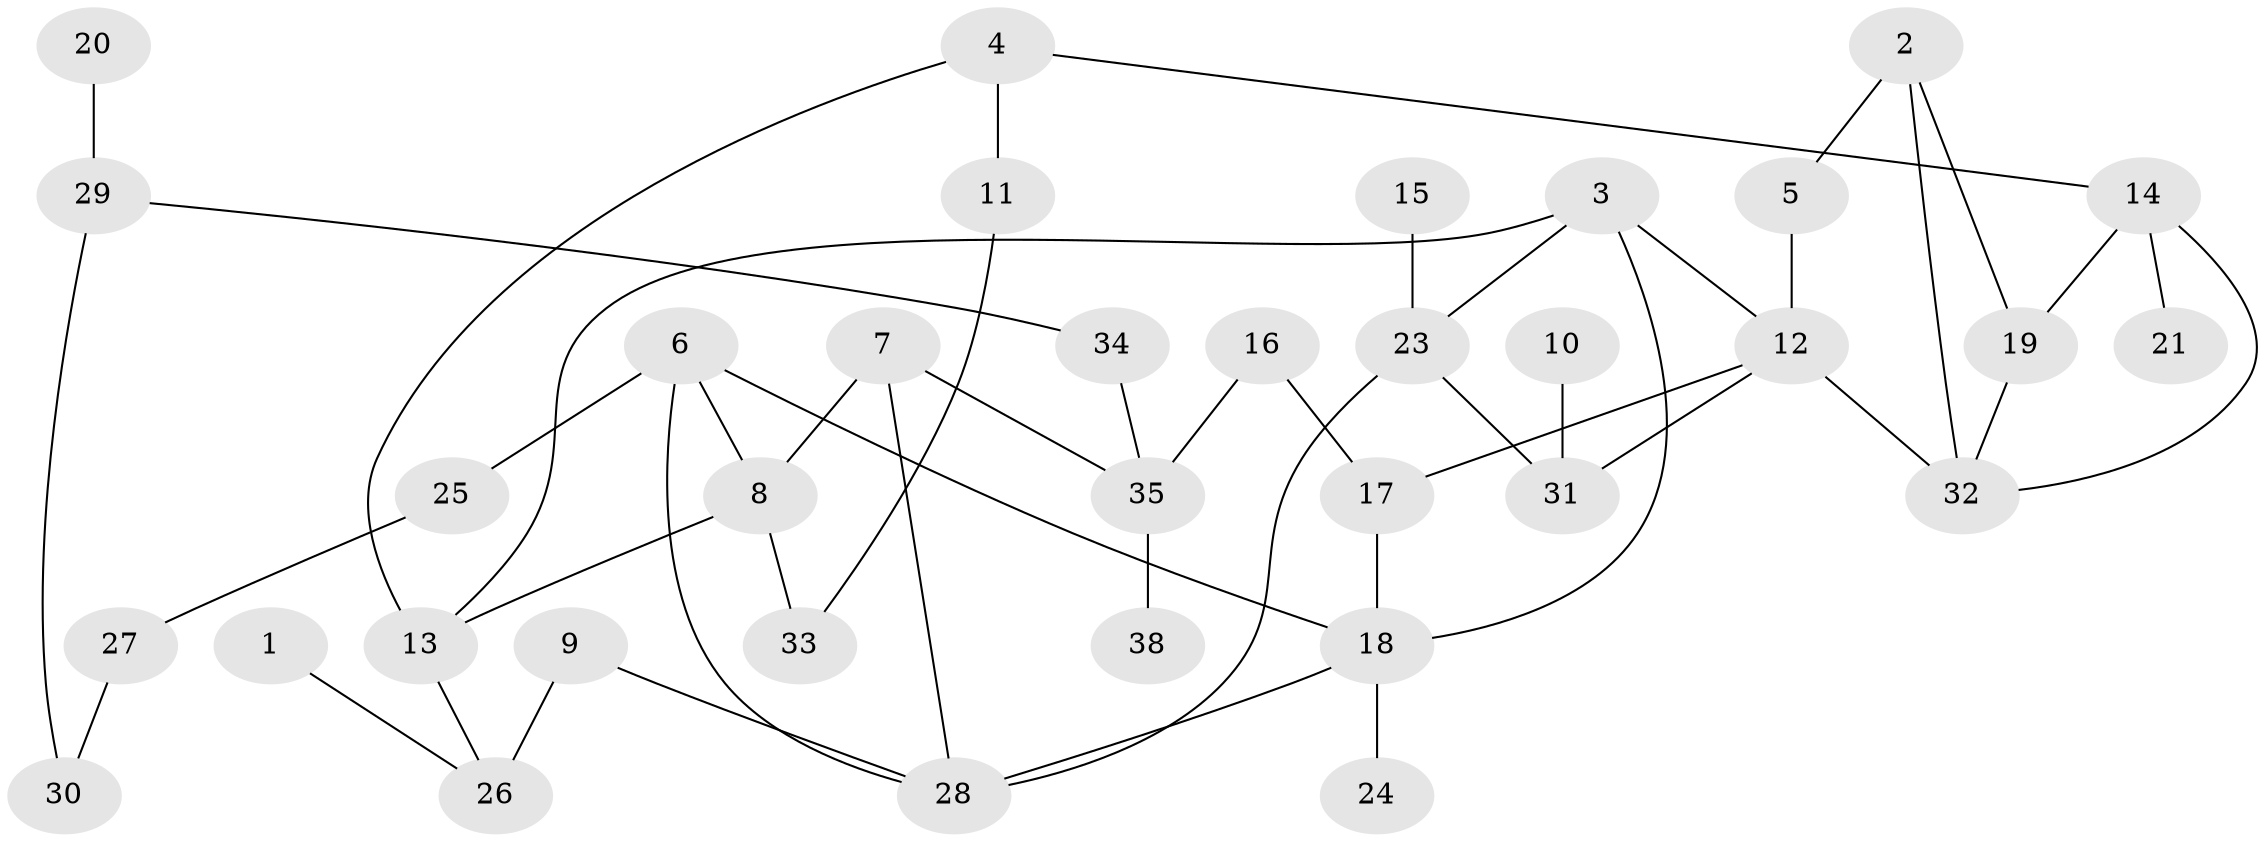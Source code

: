 // original degree distribution, {2: 0.24, 3: 0.18666666666666668, 1: 0.30666666666666664, 4: 0.18666666666666668, 5: 0.04, 6: 0.013333333333333334, 0: 0.02666666666666667}
// Generated by graph-tools (version 1.1) at 2025/48/03/04/25 22:48:33]
// undirected, 35 vertices, 48 edges
graph export_dot {
  node [color=gray90,style=filled];
  1;
  2;
  3;
  4;
  5;
  6;
  7;
  8;
  9;
  10;
  11;
  12;
  13;
  14;
  15;
  16;
  17;
  18;
  19;
  20;
  21;
  23;
  24;
  25;
  26;
  27;
  28;
  29;
  30;
  31;
  32;
  33;
  34;
  35;
  38;
  1 -- 26 [weight=1.0];
  2 -- 5 [weight=1.0];
  2 -- 19 [weight=1.0];
  2 -- 32 [weight=1.0];
  3 -- 12 [weight=1.0];
  3 -- 13 [weight=1.0];
  3 -- 18 [weight=1.0];
  3 -- 23 [weight=1.0];
  4 -- 11 [weight=1.0];
  4 -- 13 [weight=1.0];
  4 -- 14 [weight=1.0];
  5 -- 12 [weight=1.0];
  6 -- 8 [weight=1.0];
  6 -- 18 [weight=1.0];
  6 -- 25 [weight=2.0];
  6 -- 28 [weight=1.0];
  7 -- 8 [weight=1.0];
  7 -- 28 [weight=1.0];
  7 -- 35 [weight=1.0];
  8 -- 13 [weight=1.0];
  8 -- 33 [weight=2.0];
  9 -- 26 [weight=2.0];
  9 -- 28 [weight=1.0];
  10 -- 31 [weight=1.0];
  11 -- 33 [weight=1.0];
  12 -- 17 [weight=1.0];
  12 -- 31 [weight=1.0];
  12 -- 32 [weight=1.0];
  13 -- 26 [weight=1.0];
  14 -- 19 [weight=1.0];
  14 -- 21 [weight=1.0];
  14 -- 32 [weight=1.0];
  15 -- 23 [weight=1.0];
  16 -- 17 [weight=1.0];
  16 -- 35 [weight=1.0];
  17 -- 18 [weight=1.0];
  18 -- 24 [weight=1.0];
  18 -- 28 [weight=1.0];
  19 -- 32 [weight=1.0];
  20 -- 29 [weight=1.0];
  23 -- 28 [weight=1.0];
  23 -- 31 [weight=1.0];
  25 -- 27 [weight=1.0];
  27 -- 30 [weight=1.0];
  29 -- 30 [weight=1.0];
  29 -- 34 [weight=1.0];
  34 -- 35 [weight=1.0];
  35 -- 38 [weight=1.0];
}
